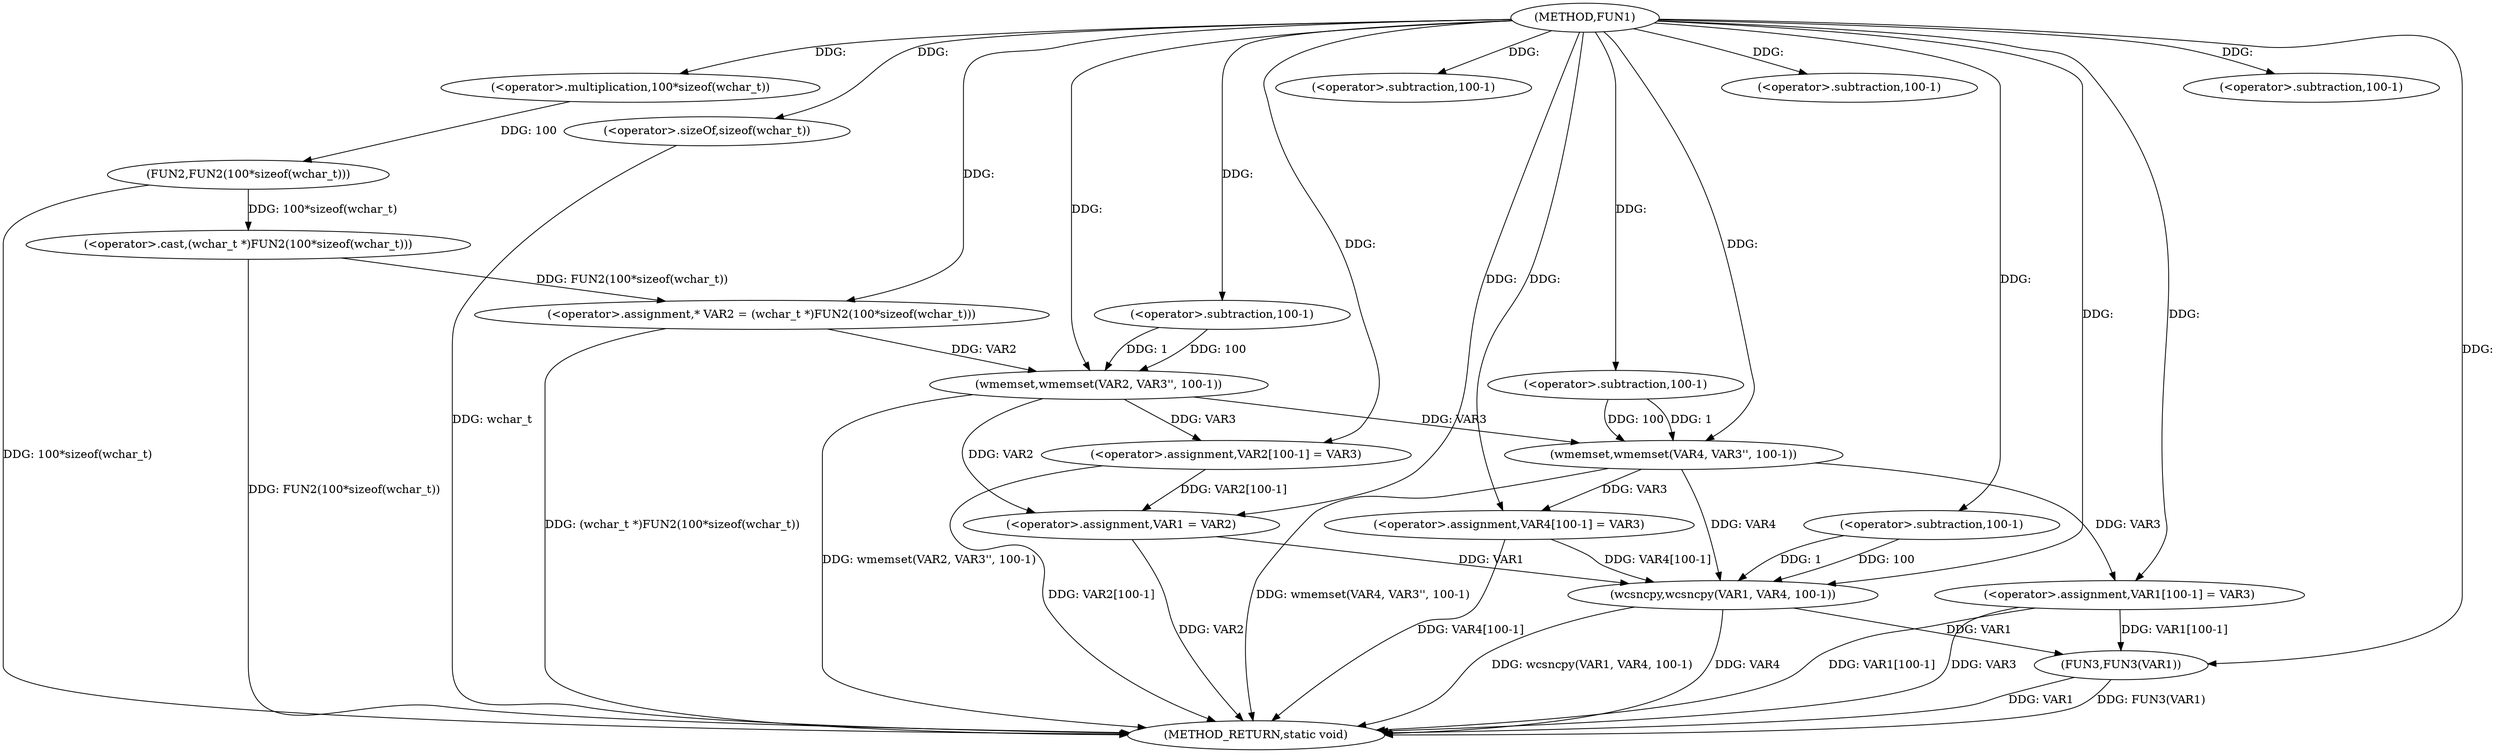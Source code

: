 digraph FUN1 {  
"1000100" [label = "(METHOD,FUN1)" ]
"1000159" [label = "(METHOD_RETURN,static void)" ]
"1000104" [label = "(<operator>.assignment,* VAR2 = (wchar_t *)FUN2(100*sizeof(wchar_t)))" ]
"1000106" [label = "(<operator>.cast,(wchar_t *)FUN2(100*sizeof(wchar_t)))" ]
"1000108" [label = "(FUN2,FUN2(100*sizeof(wchar_t)))" ]
"1000109" [label = "(<operator>.multiplication,100*sizeof(wchar_t))" ]
"1000111" [label = "(<operator>.sizeOf,sizeof(wchar_t))" ]
"1000113" [label = "(wmemset,wmemset(VAR2, VAR3'', 100-1))" ]
"1000116" [label = "(<operator>.subtraction,100-1)" ]
"1000119" [label = "(<operator>.assignment,VAR2[100-1] = VAR3)" ]
"1000122" [label = "(<operator>.subtraction,100-1)" ]
"1000126" [label = "(<operator>.assignment,VAR1 = VAR2)" ]
"1000131" [label = "(wmemset,wmemset(VAR4, VAR3'', 100-1))" ]
"1000134" [label = "(<operator>.subtraction,100-1)" ]
"1000137" [label = "(<operator>.assignment,VAR4[100-1] = VAR3)" ]
"1000140" [label = "(<operator>.subtraction,100-1)" ]
"1000144" [label = "(wcsncpy,wcsncpy(VAR1, VAR4, 100-1))" ]
"1000147" [label = "(<operator>.subtraction,100-1)" ]
"1000150" [label = "(<operator>.assignment,VAR1[100-1] = VAR3)" ]
"1000153" [label = "(<operator>.subtraction,100-1)" ]
"1000157" [label = "(FUN3,FUN3(VAR1))" ]
  "1000106" -> "1000159"  [ label = "DDG: FUN2(100*sizeof(wchar_t))"] 
  "1000150" -> "1000159"  [ label = "DDG: VAR1[100-1]"] 
  "1000157" -> "1000159"  [ label = "DDG: FUN3(VAR1)"] 
  "1000111" -> "1000159"  [ label = "DDG: wchar_t"] 
  "1000144" -> "1000159"  [ label = "DDG: VAR4"] 
  "1000131" -> "1000159"  [ label = "DDG: wmemset(VAR4, VAR3'', 100-1)"] 
  "1000157" -> "1000159"  [ label = "DDG: VAR1"] 
  "1000144" -> "1000159"  [ label = "DDG: wcsncpy(VAR1, VAR4, 100-1)"] 
  "1000113" -> "1000159"  [ label = "DDG: wmemset(VAR2, VAR3'', 100-1)"] 
  "1000119" -> "1000159"  [ label = "DDG: VAR2[100-1]"] 
  "1000137" -> "1000159"  [ label = "DDG: VAR4[100-1]"] 
  "1000126" -> "1000159"  [ label = "DDG: VAR2"] 
  "1000150" -> "1000159"  [ label = "DDG: VAR3"] 
  "1000104" -> "1000159"  [ label = "DDG: (wchar_t *)FUN2(100*sizeof(wchar_t))"] 
  "1000108" -> "1000159"  [ label = "DDG: 100*sizeof(wchar_t)"] 
  "1000106" -> "1000104"  [ label = "DDG: FUN2(100*sizeof(wchar_t))"] 
  "1000100" -> "1000104"  [ label = "DDG: "] 
  "1000108" -> "1000106"  [ label = "DDG: 100*sizeof(wchar_t)"] 
  "1000109" -> "1000108"  [ label = "DDG: 100"] 
  "1000100" -> "1000109"  [ label = "DDG: "] 
  "1000100" -> "1000111"  [ label = "DDG: "] 
  "1000104" -> "1000113"  [ label = "DDG: VAR2"] 
  "1000100" -> "1000113"  [ label = "DDG: "] 
  "1000116" -> "1000113"  [ label = "DDG: 100"] 
  "1000116" -> "1000113"  [ label = "DDG: 1"] 
  "1000100" -> "1000116"  [ label = "DDG: "] 
  "1000113" -> "1000119"  [ label = "DDG: VAR3"] 
  "1000100" -> "1000119"  [ label = "DDG: "] 
  "1000100" -> "1000122"  [ label = "DDG: "] 
  "1000113" -> "1000126"  [ label = "DDG: VAR2"] 
  "1000119" -> "1000126"  [ label = "DDG: VAR2[100-1]"] 
  "1000100" -> "1000126"  [ label = "DDG: "] 
  "1000100" -> "1000131"  [ label = "DDG: "] 
  "1000113" -> "1000131"  [ label = "DDG: VAR3"] 
  "1000134" -> "1000131"  [ label = "DDG: 100"] 
  "1000134" -> "1000131"  [ label = "DDG: 1"] 
  "1000100" -> "1000134"  [ label = "DDG: "] 
  "1000131" -> "1000137"  [ label = "DDG: VAR3"] 
  "1000100" -> "1000137"  [ label = "DDG: "] 
  "1000100" -> "1000140"  [ label = "DDG: "] 
  "1000126" -> "1000144"  [ label = "DDG: VAR1"] 
  "1000100" -> "1000144"  [ label = "DDG: "] 
  "1000131" -> "1000144"  [ label = "DDG: VAR4"] 
  "1000137" -> "1000144"  [ label = "DDG: VAR4[100-1]"] 
  "1000147" -> "1000144"  [ label = "DDG: 100"] 
  "1000147" -> "1000144"  [ label = "DDG: 1"] 
  "1000100" -> "1000147"  [ label = "DDG: "] 
  "1000100" -> "1000150"  [ label = "DDG: "] 
  "1000131" -> "1000150"  [ label = "DDG: VAR3"] 
  "1000100" -> "1000153"  [ label = "DDG: "] 
  "1000150" -> "1000157"  [ label = "DDG: VAR1[100-1]"] 
  "1000144" -> "1000157"  [ label = "DDG: VAR1"] 
  "1000100" -> "1000157"  [ label = "DDG: "] 
}
